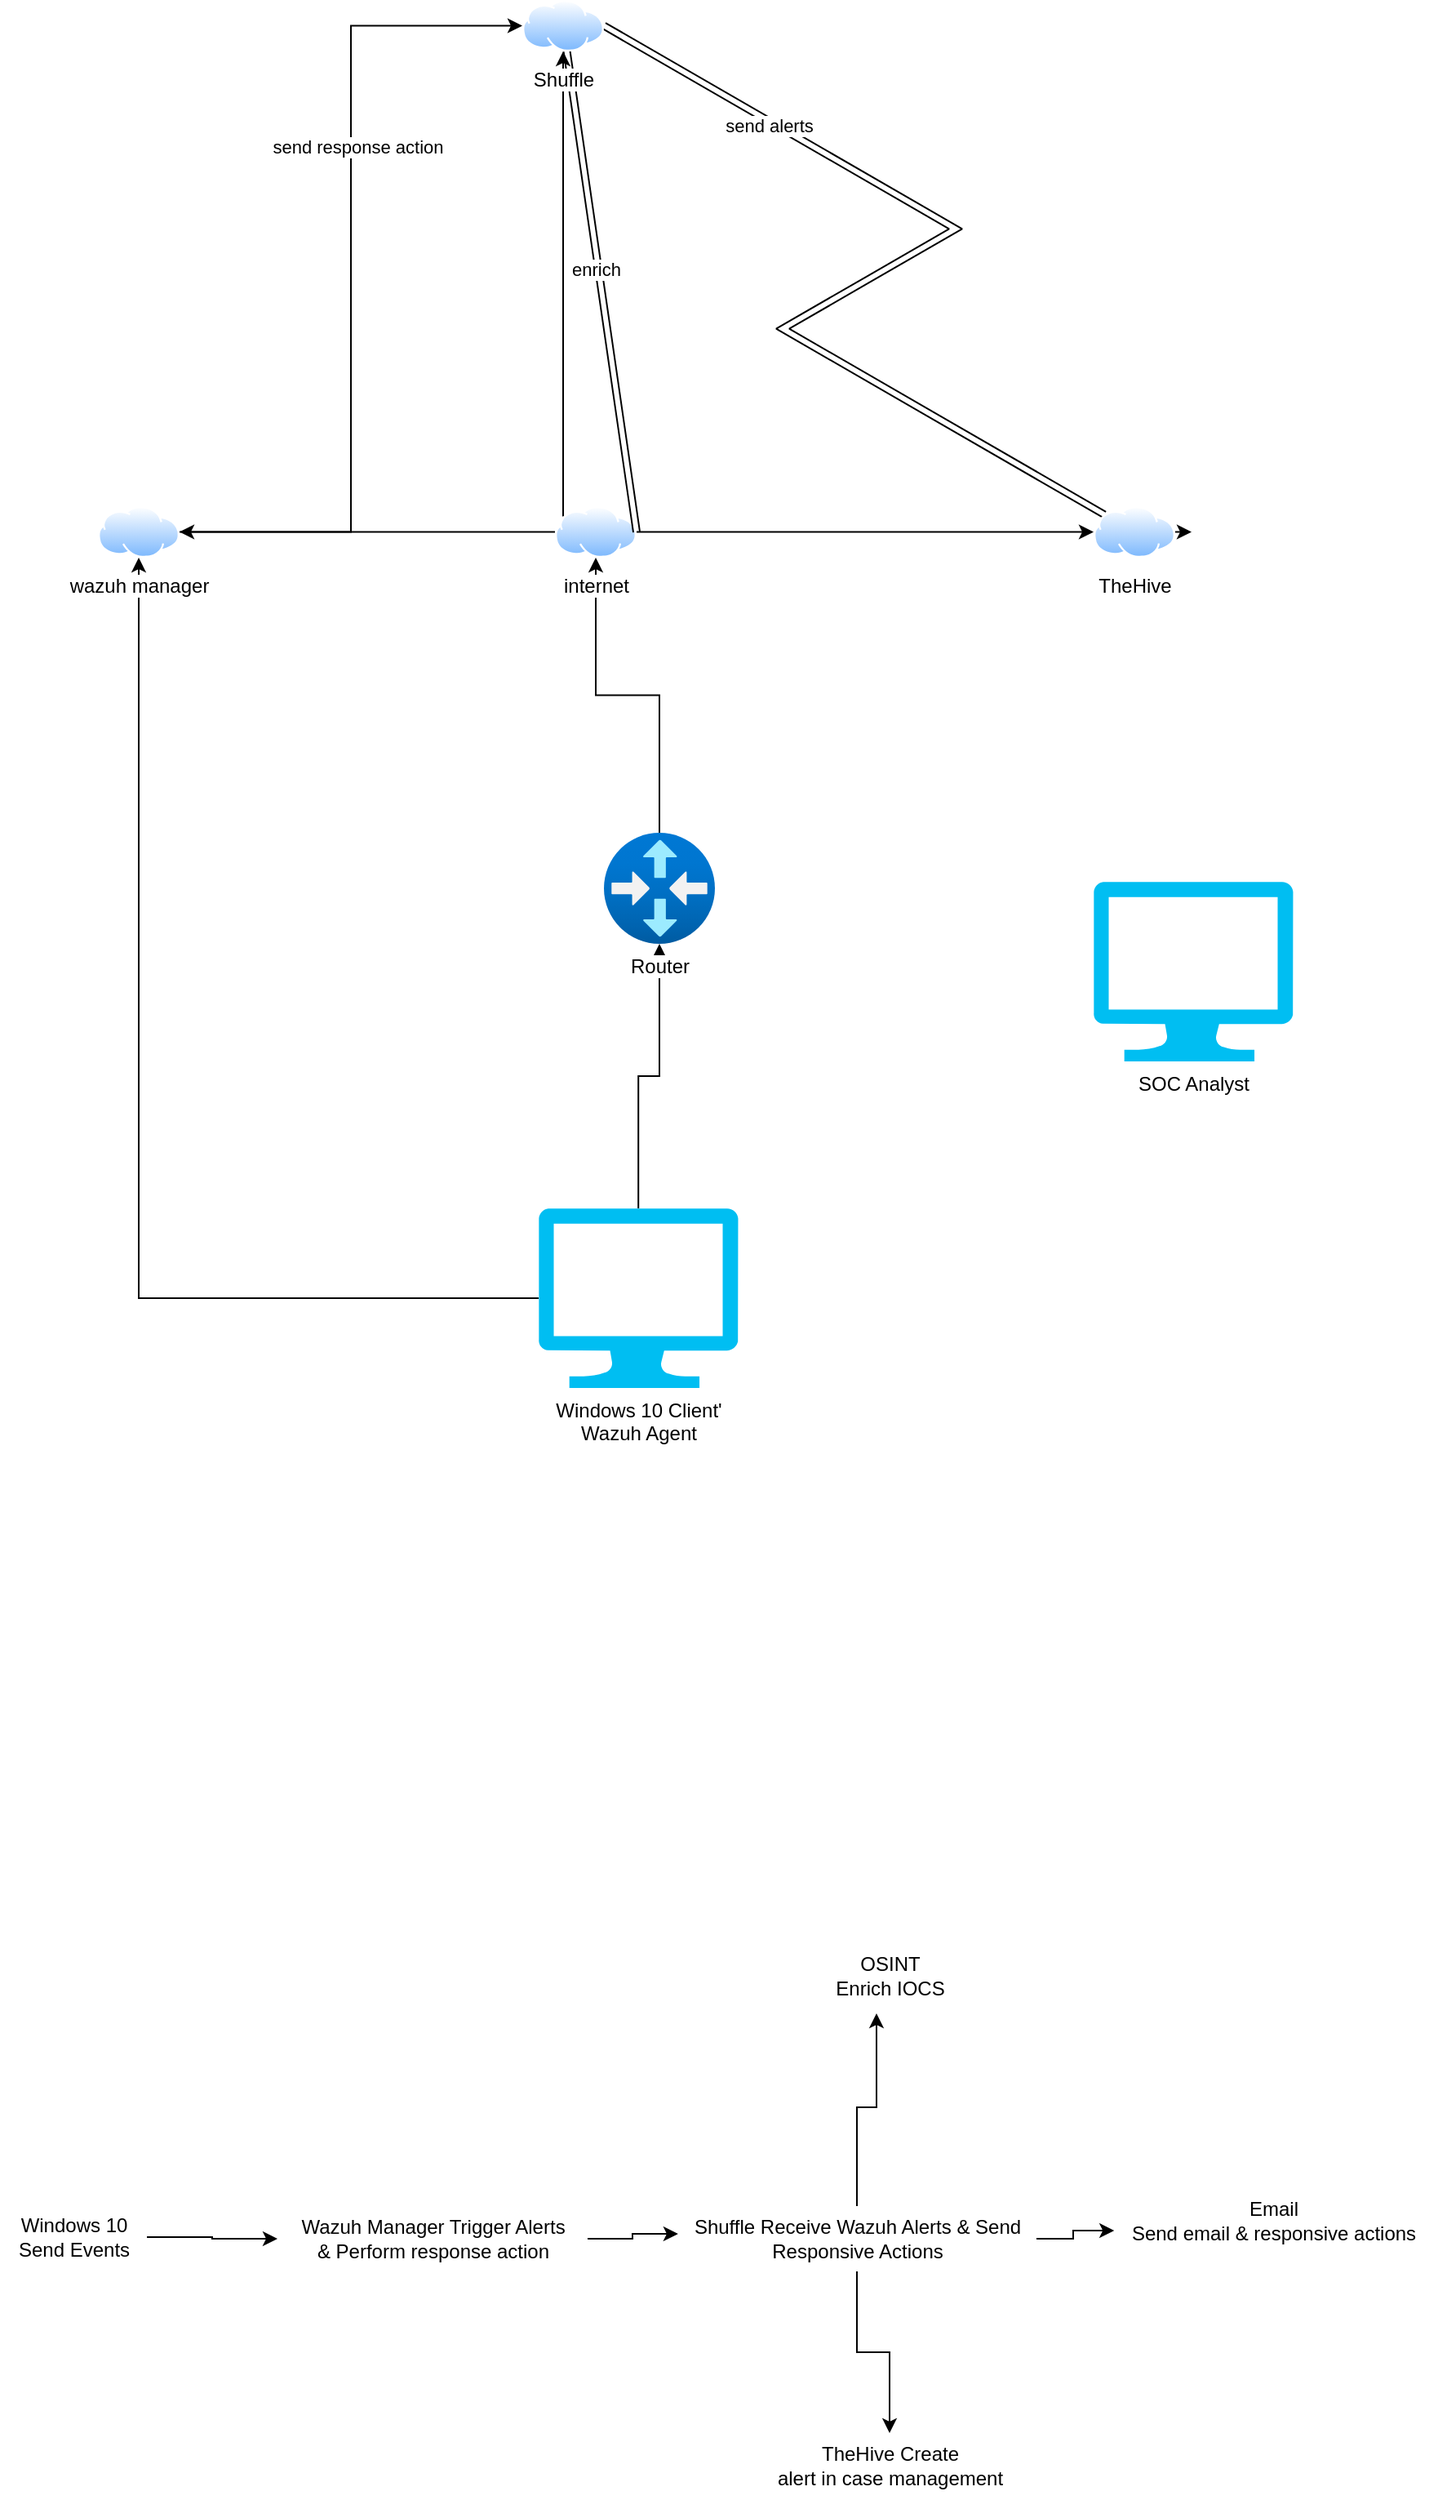 <mxfile version="28.0.9">
  <diagram name="Page-1" id="rl183IzLasYeJEgvdUEy">
    <mxGraphModel dx="1426" dy="1899" grid="1" gridSize="10" guides="1" tooltips="1" connect="1" arrows="1" fold="1" page="1" pageScale="1" pageWidth="850" pageHeight="1100" math="0" shadow="0">
      <root>
        <mxCell id="0" />
        <mxCell id="1" parent="0" />
        <mxCell id="ZmDO_dCfgGo9Ul6yU1wn-15" style="edgeStyle=orthogonalEdgeStyle;rounded=0;orthogonalLoop=1;jettySize=auto;html=1;" edge="1" parent="1" source="ZmDO_dCfgGo9Ul6yU1wn-2" target="ZmDO_dCfgGo9Ul6yU1wn-4">
          <mxGeometry relative="1" as="geometry" />
        </mxCell>
        <mxCell id="ZmDO_dCfgGo9Ul6yU1wn-2" value="Windows 10&lt;div&gt;Send Events&lt;/div&gt;" style="text;html=1;align=center;verticalAlign=middle;resizable=0;points=[];autosize=1;strokeColor=none;fillColor=none;" vertex="1" parent="1">
          <mxGeometry x="10" y="650" width="90" height="40" as="geometry" />
        </mxCell>
        <mxCell id="ZmDO_dCfgGo9Ul6yU1wn-4" value="Wazuh Manager Trigger Alerts&lt;div&gt;&amp;amp; Perform response action&lt;/div&gt;" style="text;html=1;align=center;verticalAlign=middle;resizable=0;points=[];autosize=1;strokeColor=none;fillColor=none;" vertex="1" parent="1">
          <mxGeometry x="180" y="651" width="190" height="40" as="geometry" />
        </mxCell>
        <mxCell id="ZmDO_dCfgGo9Ul6yU1wn-18" style="edgeStyle=orthogonalEdgeStyle;rounded=0;orthogonalLoop=1;jettySize=auto;html=1;" edge="1" parent="1" source="ZmDO_dCfgGo9Ul6yU1wn-6" target="ZmDO_dCfgGo9Ul6yU1wn-7">
          <mxGeometry relative="1" as="geometry" />
        </mxCell>
        <mxCell id="ZmDO_dCfgGo9Ul6yU1wn-6" value="Shuffle Receive Wazuh Alerts &amp;amp; Send&lt;div&gt;Responsive Actions&lt;/div&gt;" style="text;html=1;align=center;verticalAlign=middle;resizable=0;points=[];autosize=1;strokeColor=none;fillColor=none;" vertex="1" parent="1">
          <mxGeometry x="425" y="651" width="220" height="40" as="geometry" />
        </mxCell>
        <mxCell id="ZmDO_dCfgGo9Ul6yU1wn-7" value="TheHive Create&lt;div&gt;alert in case management&lt;/div&gt;" style="text;html=1;align=center;verticalAlign=middle;resizable=0;points=[];autosize=1;strokeColor=none;fillColor=none;" vertex="1" parent="1">
          <mxGeometry x="475" y="790" width="160" height="40" as="geometry" />
        </mxCell>
        <mxCell id="ZmDO_dCfgGo9Ul6yU1wn-8" value="Email&lt;div&gt;Send email &amp;amp; responsive actions&lt;/div&gt;" style="text;html=1;align=center;verticalAlign=middle;resizable=0;points=[];autosize=1;strokeColor=none;fillColor=none;" vertex="1" parent="1">
          <mxGeometry x="690" y="640" width="200" height="40" as="geometry" />
        </mxCell>
        <mxCell id="ZmDO_dCfgGo9Ul6yU1wn-9" value="OSINT&lt;div&gt;Enrich IOCS&lt;/div&gt;" style="text;html=1;align=center;verticalAlign=middle;resizable=0;points=[];autosize=1;strokeColor=none;fillColor=none;" vertex="1" parent="1">
          <mxGeometry x="510" y="490" width="90" height="40" as="geometry" />
        </mxCell>
        <mxCell id="ZmDO_dCfgGo9Ul6yU1wn-12" style="edgeStyle=orthogonalEdgeStyle;rounded=0;orthogonalLoop=1;jettySize=auto;html=1;entryX=0.411;entryY=1.075;entryDx=0;entryDy=0;entryPerimeter=0;" edge="1" parent="1" source="ZmDO_dCfgGo9Ul6yU1wn-6" target="ZmDO_dCfgGo9Ul6yU1wn-9">
          <mxGeometry relative="1" as="geometry" />
        </mxCell>
        <mxCell id="ZmDO_dCfgGo9Ul6yU1wn-16" style="edgeStyle=orthogonalEdgeStyle;rounded=0;orthogonalLoop=1;jettySize=auto;html=1;entryX=0.002;entryY=0.425;entryDx=0;entryDy=0;entryPerimeter=0;" edge="1" parent="1" source="ZmDO_dCfgGo9Ul6yU1wn-4" target="ZmDO_dCfgGo9Ul6yU1wn-6">
          <mxGeometry relative="1" as="geometry" />
        </mxCell>
        <mxCell id="ZmDO_dCfgGo9Ul6yU1wn-17" style="edgeStyle=orthogonalEdgeStyle;rounded=0;orthogonalLoop=1;jettySize=auto;html=1;entryX=0.013;entryY=0.65;entryDx=0;entryDy=0;entryPerimeter=0;" edge="1" parent="1" source="ZmDO_dCfgGo9Ul6yU1wn-6" target="ZmDO_dCfgGo9Ul6yU1wn-8">
          <mxGeometry relative="1" as="geometry" />
        </mxCell>
        <mxCell id="ZmDO_dCfgGo9Ul6yU1wn-27" style="edgeStyle=orthogonalEdgeStyle;rounded=0;orthogonalLoop=1;jettySize=auto;html=1;entryX=0.5;entryY=1;entryDx=0;entryDy=0;" edge="1" parent="1" source="ZmDO_dCfgGo9Ul6yU1wn-25">
          <mxGeometry relative="1" as="geometry">
            <mxPoint x="280" y="172" as="targetPoint" />
          </mxGeometry>
        </mxCell>
        <mxCell id="ZmDO_dCfgGo9Ul6yU1wn-35" style="edgeStyle=orthogonalEdgeStyle;rounded=0;orthogonalLoop=1;jettySize=auto;html=1;" edge="1" parent="1" source="ZmDO_dCfgGo9Ul6yU1wn-32" target="ZmDO_dCfgGo9Ul6yU1wn-34">
          <mxGeometry relative="1" as="geometry" />
        </mxCell>
        <mxCell id="ZmDO_dCfgGo9Ul6yU1wn-40" style="edgeStyle=orthogonalEdgeStyle;rounded=0;orthogonalLoop=1;jettySize=auto;html=1;entryX=0.5;entryY=1;entryDx=0;entryDy=0;" edge="1" parent="1" source="ZmDO_dCfgGo9Ul6yU1wn-32" target="ZmDO_dCfgGo9Ul6yU1wn-33">
          <mxGeometry relative="1" as="geometry" />
        </mxCell>
        <mxCell id="ZmDO_dCfgGo9Ul6yU1wn-32" value="Windows 10 Client&#39;&lt;div&gt;Wazuh Agent&lt;/div&gt;" style="verticalLabelPosition=bottom;html=1;verticalAlign=top;align=center;strokeColor=none;fillColor=#00BEF2;shape=mxgraph.azure.computer;pointerEvents=1;" vertex="1" parent="1">
          <mxGeometry x="340" y="40" width="122.22" height="110" as="geometry" />
        </mxCell>
        <mxCell id="ZmDO_dCfgGo9Ul6yU1wn-46" style="edgeStyle=orthogonalEdgeStyle;rounded=0;orthogonalLoop=1;jettySize=auto;html=1;entryX=0;entryY=0.5;entryDx=0;entryDy=0;" edge="1" parent="1" source="ZmDO_dCfgGo9Ul6yU1wn-33" target="ZmDO_dCfgGo9Ul6yU1wn-38">
          <mxGeometry relative="1" as="geometry" />
        </mxCell>
        <mxCell id="ZmDO_dCfgGo9Ul6yU1wn-54" value="send response action" style="edgeLabel;html=1;align=center;verticalAlign=middle;resizable=0;points=[];" vertex="1" connectable="0" parent="ZmDO_dCfgGo9Ul6yU1wn-46">
          <mxGeometry x="0.311" y="-4" relative="1" as="geometry">
            <mxPoint as="offset" />
          </mxGeometry>
        </mxCell>
        <mxCell id="ZmDO_dCfgGo9Ul6yU1wn-33" value="wazuh manager" style="image;aspect=fixed;perimeter=ellipsePerimeter;html=1;align=center;shadow=0;dashed=0;spacingTop=3;image=img/lib/active_directory/internet_cloud.svg;" vertex="1" parent="1">
          <mxGeometry x="70" y="-390" width="50" height="31.5" as="geometry" />
        </mxCell>
        <mxCell id="ZmDO_dCfgGo9Ul6yU1wn-41" style="edgeStyle=orthogonalEdgeStyle;rounded=0;orthogonalLoop=1;jettySize=auto;html=1;entryX=0.5;entryY=1;entryDx=0;entryDy=0;" edge="1" parent="1" source="ZmDO_dCfgGo9Ul6yU1wn-34" target="ZmDO_dCfgGo9Ul6yU1wn-36">
          <mxGeometry relative="1" as="geometry">
            <mxPoint x="380" y="-340" as="targetPoint" />
          </mxGeometry>
        </mxCell>
        <mxCell id="ZmDO_dCfgGo9Ul6yU1wn-34" value="Router" style="image;aspect=fixed;html=1;points=[];align=center;fontSize=12;image=img/lib/azure2/networking/Virtual_Router.svg;" vertex="1" parent="1">
          <mxGeometry x="380" y="-190" width="68" height="68" as="geometry" />
        </mxCell>
        <mxCell id="ZmDO_dCfgGo9Ul6yU1wn-42" style="edgeStyle=orthogonalEdgeStyle;rounded=0;orthogonalLoop=1;jettySize=auto;html=1;entryX=1;entryY=0.5;entryDx=0;entryDy=0;" edge="1" parent="1" source="ZmDO_dCfgGo9Ul6yU1wn-36" target="ZmDO_dCfgGo9Ul6yU1wn-33">
          <mxGeometry relative="1" as="geometry" />
        </mxCell>
        <mxCell id="ZmDO_dCfgGo9Ul6yU1wn-43" style="edgeStyle=elbowEdgeStyle;rounded=0;orthogonalLoop=1;jettySize=auto;html=1;entryX=0.5;entryY=1;entryDx=0;entryDy=0;" edge="1" parent="1" source="ZmDO_dCfgGo9Ul6yU1wn-36" target="ZmDO_dCfgGo9Ul6yU1wn-38">
          <mxGeometry relative="1" as="geometry">
            <mxPoint x="360" y="-550" as="targetPoint" />
          </mxGeometry>
        </mxCell>
        <mxCell id="ZmDO_dCfgGo9Ul6yU1wn-47" style="edgeStyle=orthogonalEdgeStyle;rounded=0;orthogonalLoop=1;jettySize=auto;html=1;entryX=0;entryY=0.5;entryDx=0;entryDy=0;" edge="1" parent="1" source="ZmDO_dCfgGo9Ul6yU1wn-36" target="ZmDO_dCfgGo9Ul6yU1wn-37">
          <mxGeometry relative="1" as="geometry" />
        </mxCell>
        <mxCell id="ZmDO_dCfgGo9Ul6yU1wn-36" value="internet" style="image;aspect=fixed;perimeter=ellipsePerimeter;html=1;align=center;shadow=0;dashed=0;spacingTop=3;image=img/lib/active_directory/internet_cloud.svg;" vertex="1" parent="1">
          <mxGeometry x="350" y="-390" width="50" height="31.5" as="geometry" />
        </mxCell>
        <mxCell id="ZmDO_dCfgGo9Ul6yU1wn-49" style="edgeStyle=orthogonalEdgeStyle;rounded=0;orthogonalLoop=1;jettySize=auto;html=1;exitX=1;exitY=0.5;exitDx=0;exitDy=0;" edge="1" parent="1" source="ZmDO_dCfgGo9Ul6yU1wn-37">
          <mxGeometry relative="1" as="geometry">
            <mxPoint x="740" y="-374" as="targetPoint" />
          </mxGeometry>
        </mxCell>
        <mxCell id="ZmDO_dCfgGo9Ul6yU1wn-50" style="edgeStyle=isometricEdgeStyle;rounded=0;orthogonalLoop=1;jettySize=auto;html=1;entryX=1;entryY=0.5;entryDx=0;entryDy=0;elbow=vertical;shape=link;" edge="1" parent="1" source="ZmDO_dCfgGo9Ul6yU1wn-37" target="ZmDO_dCfgGo9Ul6yU1wn-38">
          <mxGeometry relative="1" as="geometry" />
        </mxCell>
        <mxCell id="ZmDO_dCfgGo9Ul6yU1wn-53" value="send alerts" style="edgeLabel;html=1;align=center;verticalAlign=middle;resizable=0;points=[];" vertex="1" connectable="0" parent="ZmDO_dCfgGo9Ul6yU1wn-50">
          <mxGeometry x="0.607" y="2" relative="1" as="geometry">
            <mxPoint as="offset" />
          </mxGeometry>
        </mxCell>
        <mxCell id="ZmDO_dCfgGo9Ul6yU1wn-37" value="TheHive" style="image;aspect=fixed;perimeter=ellipsePerimeter;html=1;align=center;shadow=0;dashed=0;spacingTop=3;image=img/lib/active_directory/internet_cloud.svg;" vertex="1" parent="1">
          <mxGeometry x="680" y="-390" width="50" height="31.5" as="geometry" />
        </mxCell>
        <mxCell id="ZmDO_dCfgGo9Ul6yU1wn-45" style="rounded=0;orthogonalLoop=1;jettySize=auto;html=1;entryX=1;entryY=0.5;entryDx=0;entryDy=0;shape=link;elbow=vertical;" edge="1" parent="1" source="ZmDO_dCfgGo9Ul6yU1wn-38" target="ZmDO_dCfgGo9Ul6yU1wn-36">
          <mxGeometry relative="1" as="geometry" />
        </mxCell>
        <mxCell id="ZmDO_dCfgGo9Ul6yU1wn-52" value="enrich" style="edgeLabel;html=1;align=center;verticalAlign=middle;resizable=0;points=[];" vertex="1" connectable="0" parent="ZmDO_dCfgGo9Ul6yU1wn-45">
          <mxGeometry x="-0.094" y="-2" relative="1" as="geometry">
            <mxPoint as="offset" />
          </mxGeometry>
        </mxCell>
        <mxCell id="ZmDO_dCfgGo9Ul6yU1wn-38" value="Shuffle" style="image;aspect=fixed;perimeter=ellipsePerimeter;html=1;align=center;shadow=0;dashed=0;spacingTop=3;image=img/lib/active_directory/internet_cloud.svg;" vertex="1" parent="1">
          <mxGeometry x="330" y="-700" width="50" height="31.5" as="geometry" />
        </mxCell>
        <mxCell id="ZmDO_dCfgGo9Ul6yU1wn-39" value="SOC Analyst" style="verticalLabelPosition=bottom;html=1;verticalAlign=top;align=center;strokeColor=none;fillColor=#00BEF2;shape=mxgraph.azure.computer;pointerEvents=1;" vertex="1" parent="1">
          <mxGeometry x="680" y="-160" width="122.22" height="110" as="geometry" />
        </mxCell>
      </root>
    </mxGraphModel>
  </diagram>
</mxfile>
